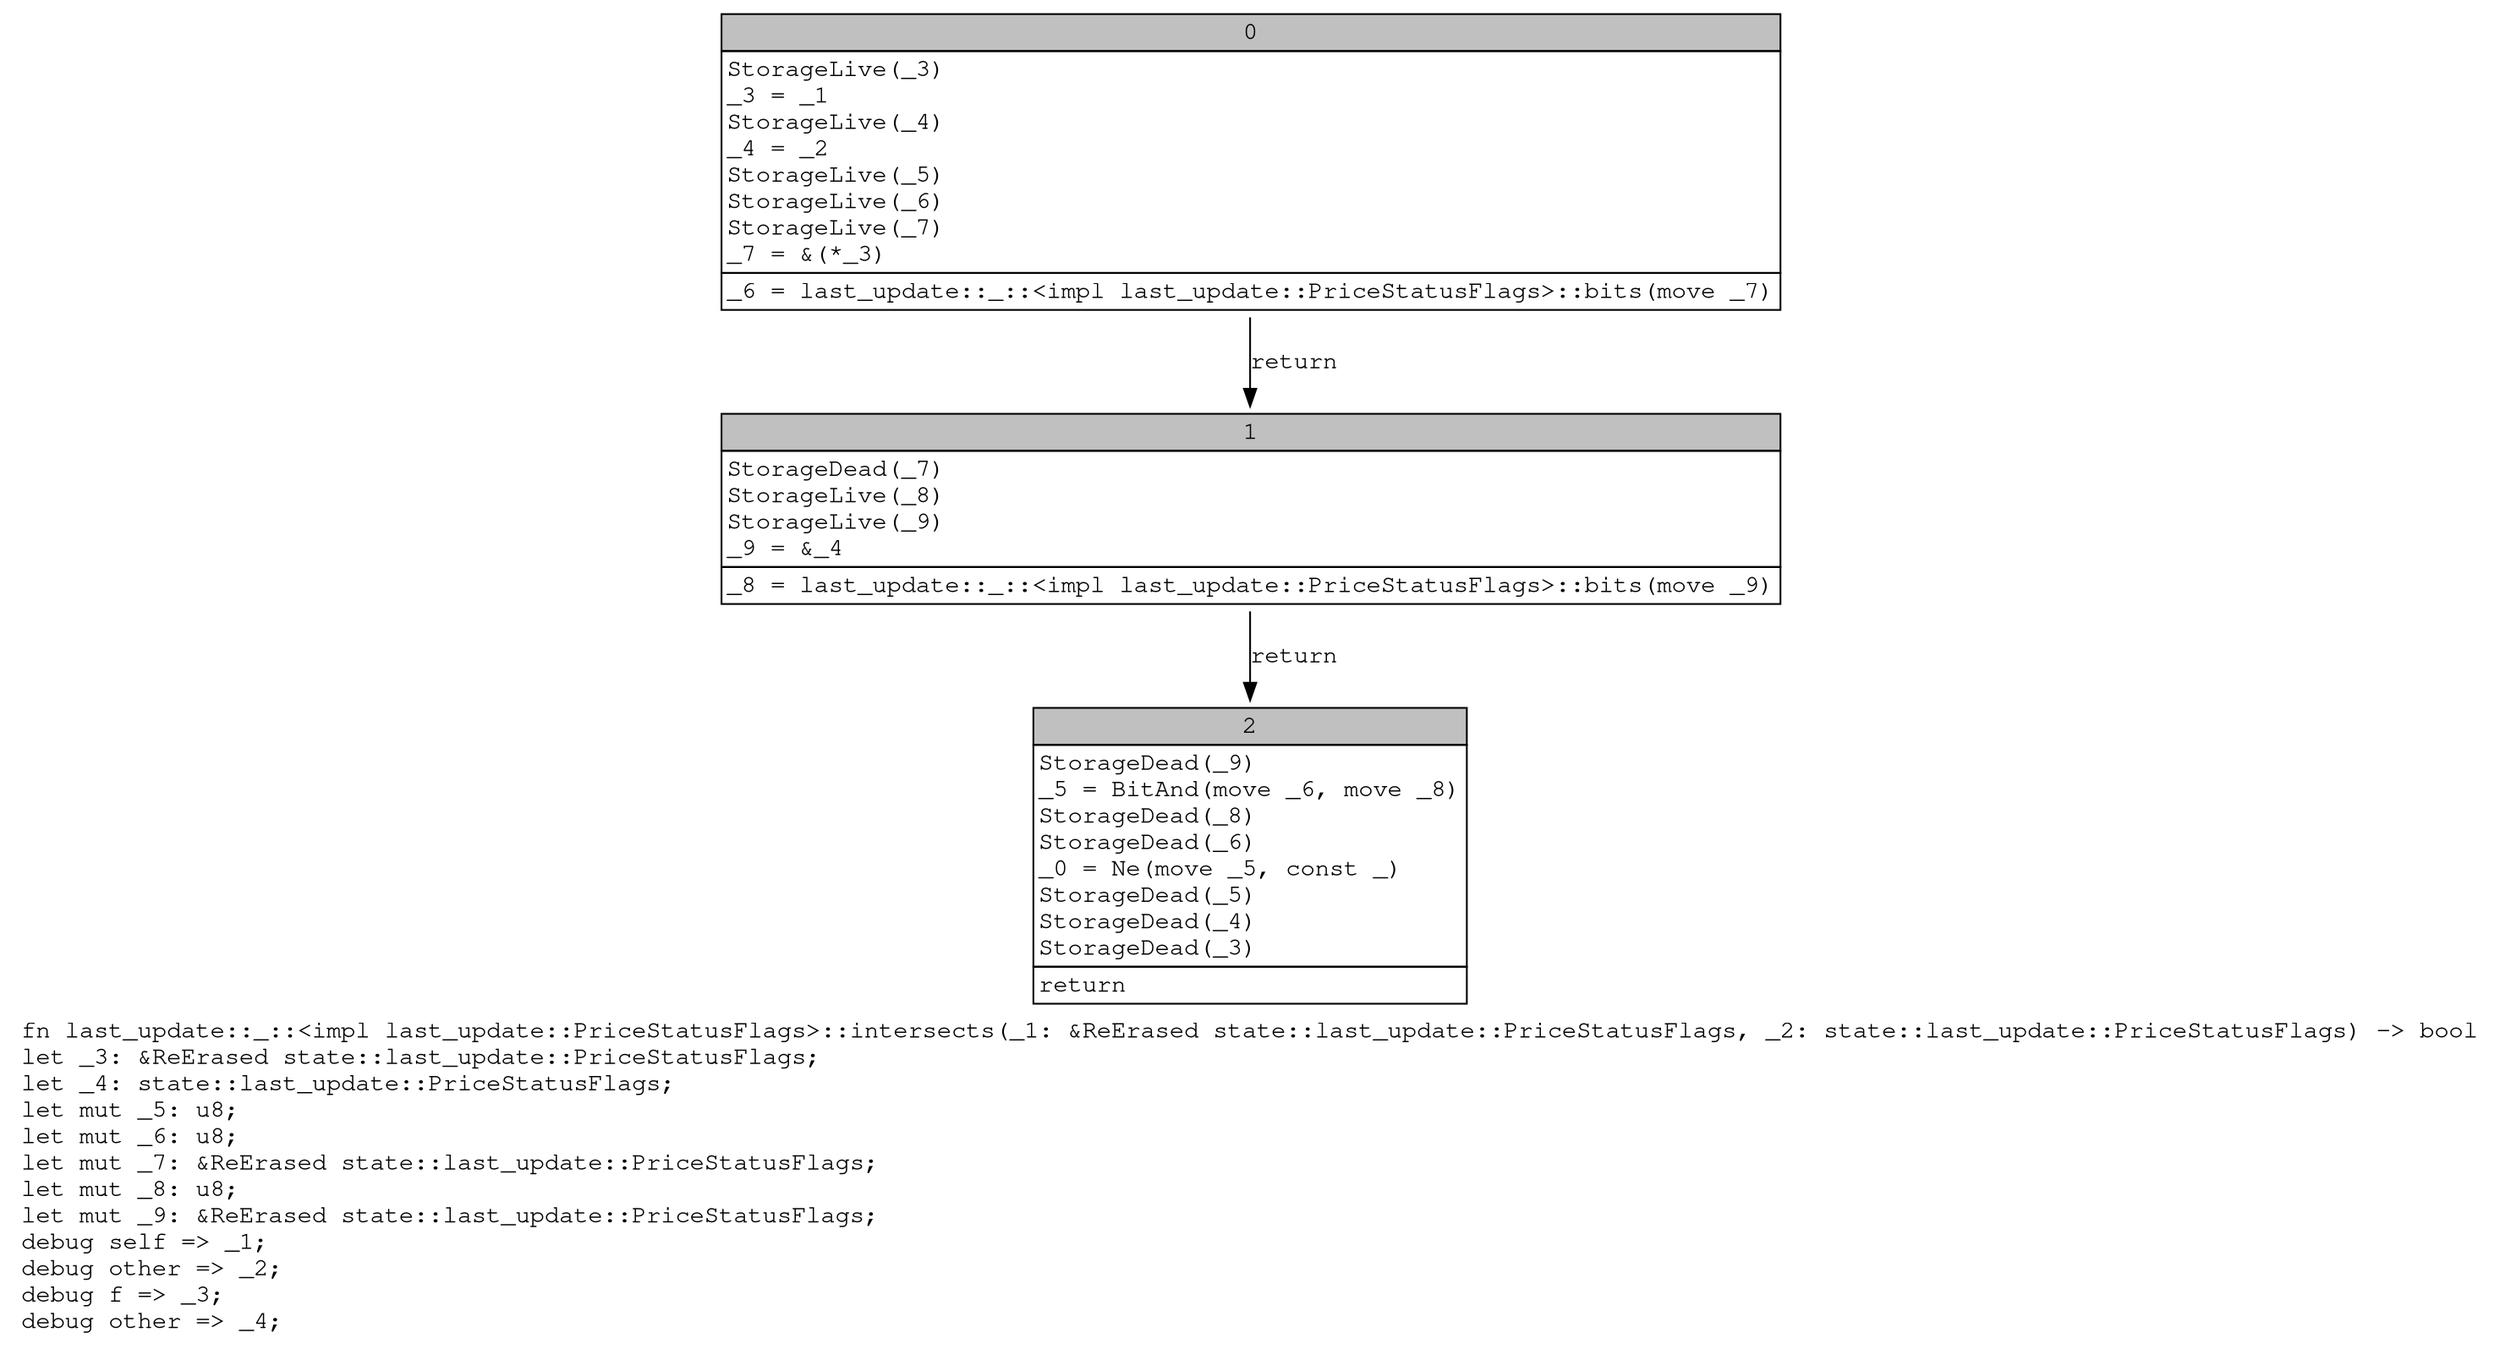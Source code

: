 digraph Mir_0_6679 {
    graph [fontname="Courier, monospace"];
    node [fontname="Courier, monospace"];
    edge [fontname="Courier, monospace"];
    label=<fn last_update::_::&lt;impl last_update::PriceStatusFlags&gt;::intersects(_1: &amp;ReErased state::last_update::PriceStatusFlags, _2: state::last_update::PriceStatusFlags) -&gt; bool<br align="left"/>let _3: &amp;ReErased state::last_update::PriceStatusFlags;<br align="left"/>let _4: state::last_update::PriceStatusFlags;<br align="left"/>let mut _5: u8;<br align="left"/>let mut _6: u8;<br align="left"/>let mut _7: &amp;ReErased state::last_update::PriceStatusFlags;<br align="left"/>let mut _8: u8;<br align="left"/>let mut _9: &amp;ReErased state::last_update::PriceStatusFlags;<br align="left"/>debug self =&gt; _1;<br align="left"/>debug other =&gt; _2;<br align="left"/>debug f =&gt; _3;<br align="left"/>debug other =&gt; _4;<br align="left"/>>;
    bb0__0_6679 [shape="none", label=<<table border="0" cellborder="1" cellspacing="0"><tr><td bgcolor="gray" align="center" colspan="1">0</td></tr><tr><td align="left" balign="left">StorageLive(_3)<br/>_3 = _1<br/>StorageLive(_4)<br/>_4 = _2<br/>StorageLive(_5)<br/>StorageLive(_6)<br/>StorageLive(_7)<br/>_7 = &amp;(*_3)<br/></td></tr><tr><td align="left">_6 = last_update::_::&lt;impl last_update::PriceStatusFlags&gt;::bits(move _7)</td></tr></table>>];
    bb1__0_6679 [shape="none", label=<<table border="0" cellborder="1" cellspacing="0"><tr><td bgcolor="gray" align="center" colspan="1">1</td></tr><tr><td align="left" balign="left">StorageDead(_7)<br/>StorageLive(_8)<br/>StorageLive(_9)<br/>_9 = &amp;_4<br/></td></tr><tr><td align="left">_8 = last_update::_::&lt;impl last_update::PriceStatusFlags&gt;::bits(move _9)</td></tr></table>>];
    bb2__0_6679 [shape="none", label=<<table border="0" cellborder="1" cellspacing="0"><tr><td bgcolor="gray" align="center" colspan="1">2</td></tr><tr><td align="left" balign="left">StorageDead(_9)<br/>_5 = BitAnd(move _6, move _8)<br/>StorageDead(_8)<br/>StorageDead(_6)<br/>_0 = Ne(move _5, const _)<br/>StorageDead(_5)<br/>StorageDead(_4)<br/>StorageDead(_3)<br/></td></tr><tr><td align="left">return</td></tr></table>>];
    bb0__0_6679 -> bb1__0_6679 [label="return"];
    bb1__0_6679 -> bb2__0_6679 [label="return"];
}

